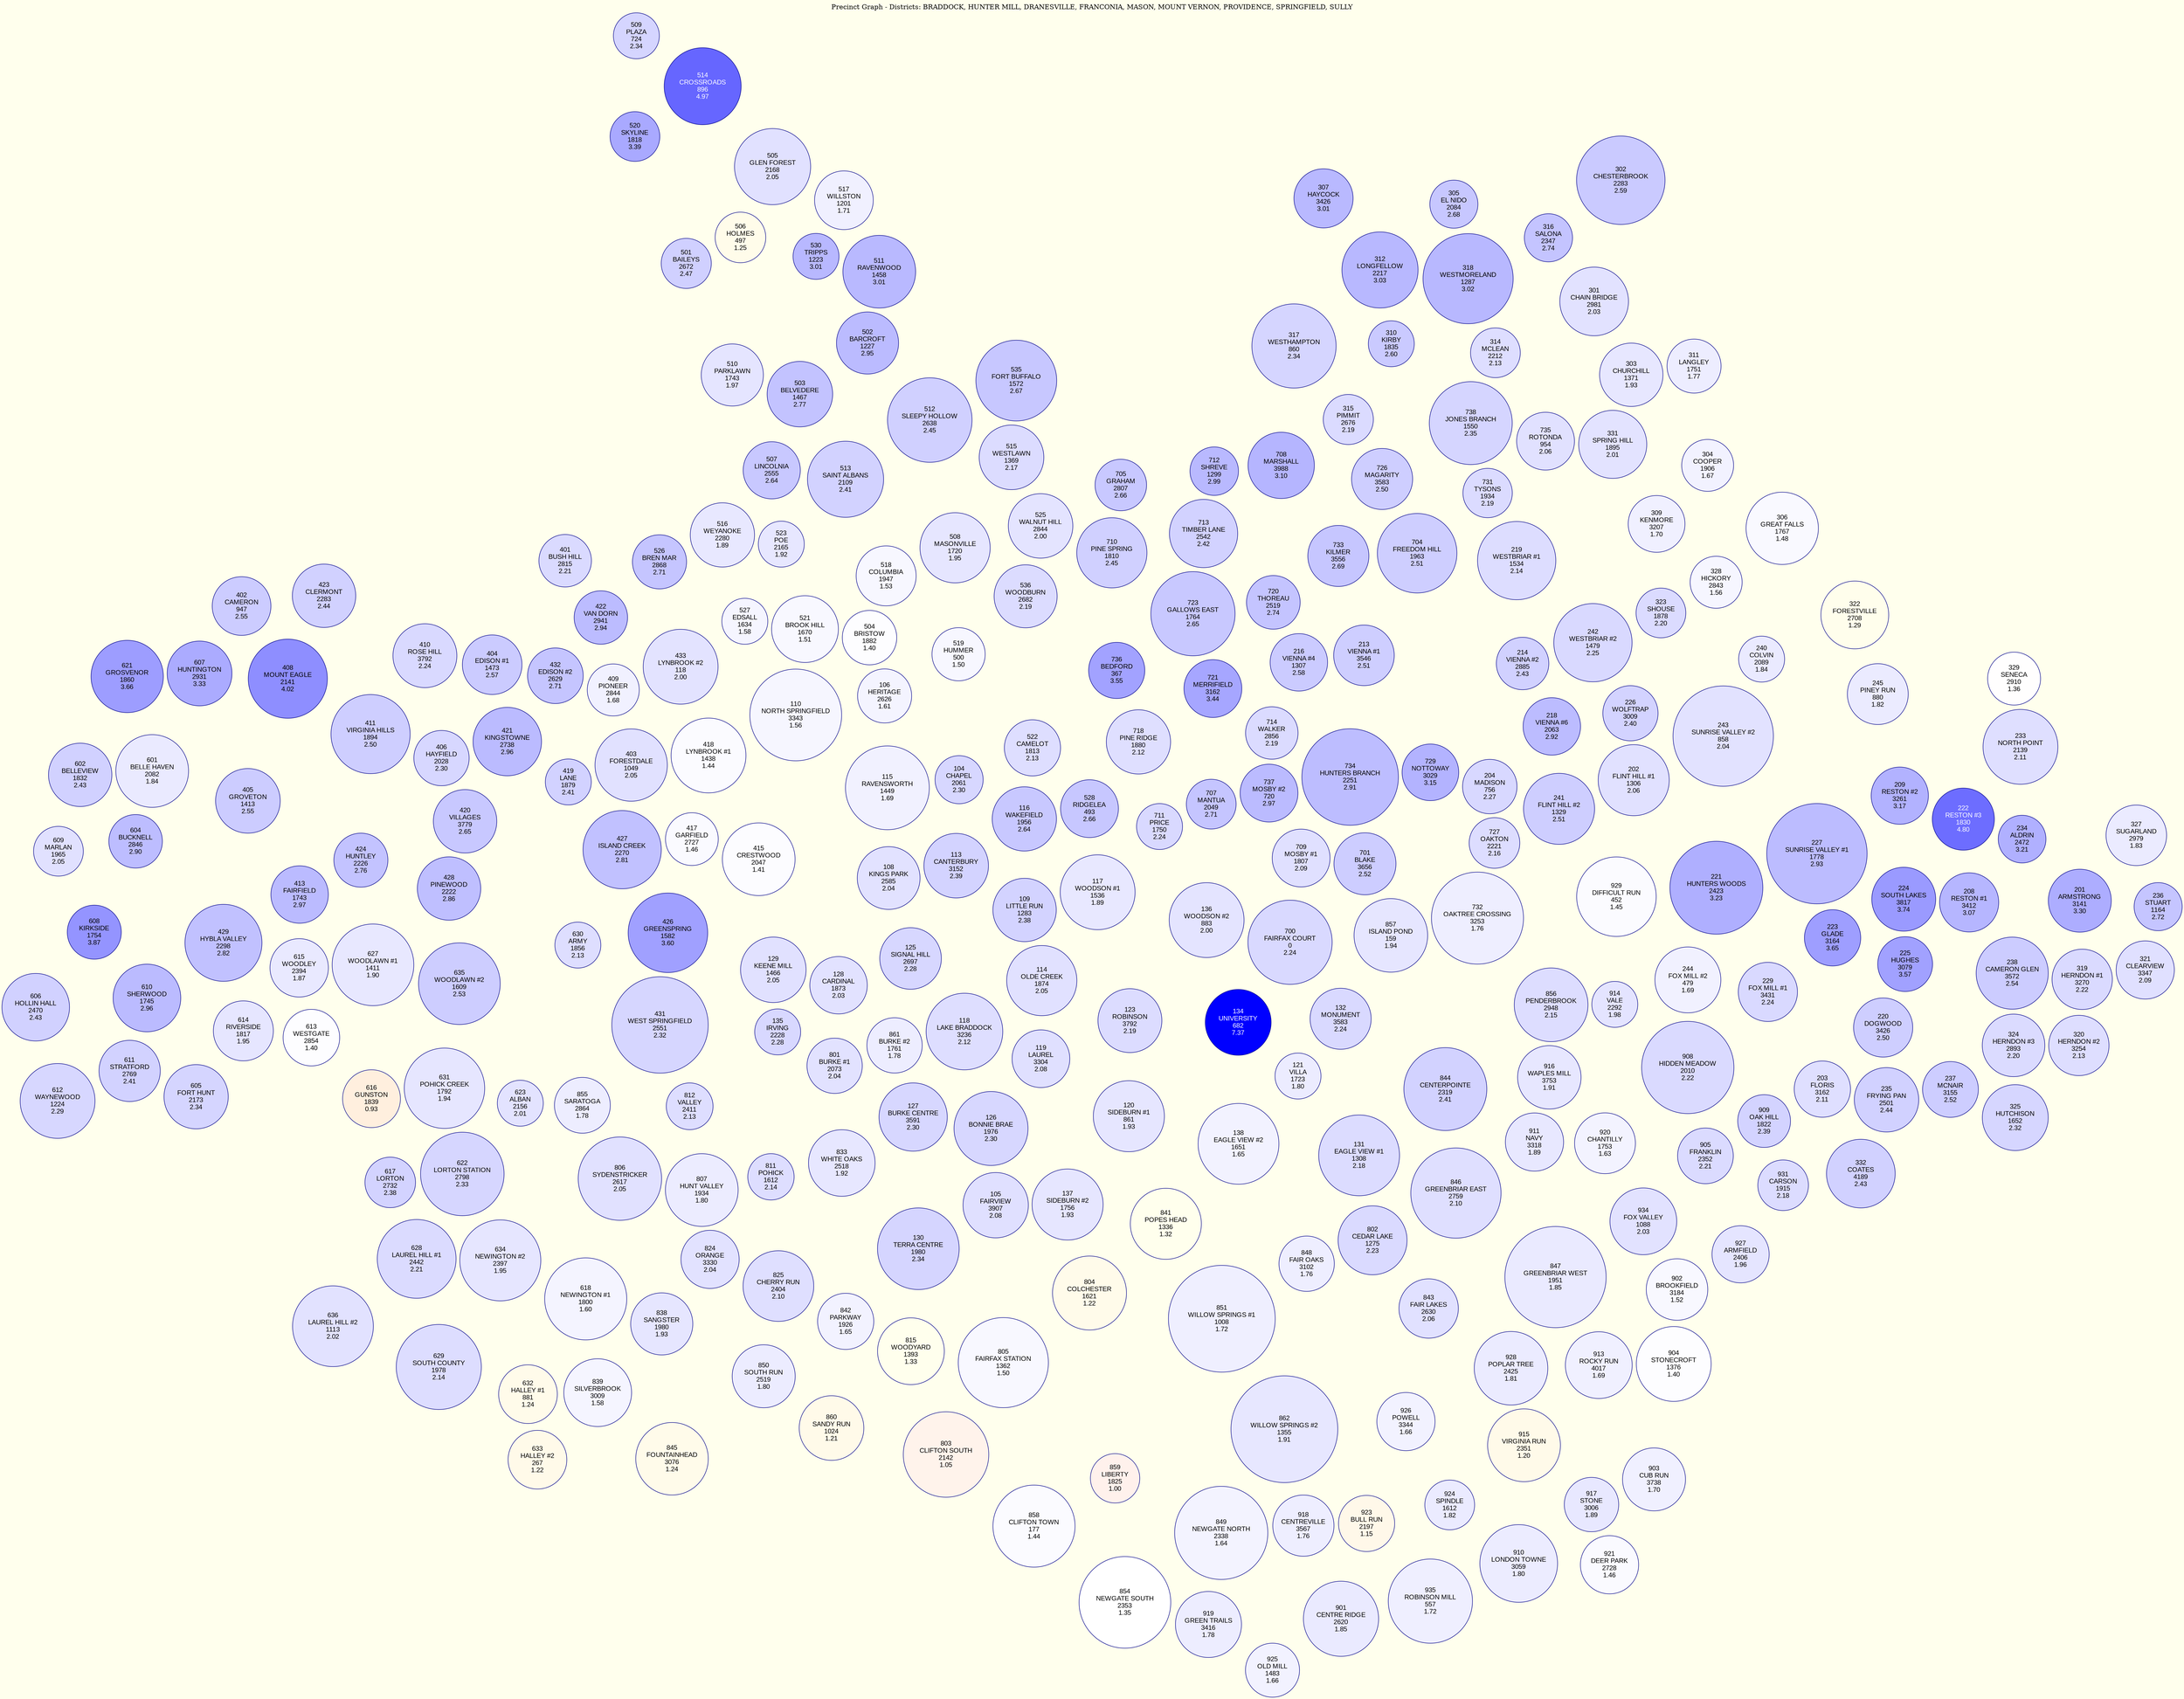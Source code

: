 strict graph G {
    layout = sfdp;
    beautify = true;
    splines = none;
    overlap = false;
    model = subset;
    node [shape = circle; style = filled; color = darkblue; fontname = "Arial";];
    edge [color = "#666666";];
    bgcolor = "#FFFFED";
    label = "Precinct Graph - Districts: BRADDOCK, HUNTER MILL, DRANESVILLE, FRANCONIA, MASON, MOUNT VERNON, PROVIDENCE, SPRINGFIELD, SULLY";
    labelloc = "t";
    subgraph BRADDOCK {
        label = "District BRADDOCK";
        color = blue;
        104 [label = "104\nCHAPEL\n2061\n2.30";fillcolor = "#d7d7ff";fontcolor = "black";width = "1.23800429696825";height = "1.23800429696825";];
        104 -- {106 108 113 115 116 522};
        105 [label = "105\nFAIRVIEW\n3907\n2.08";fillcolor = "#e0e0ff";fontcolor = "black";width = "1.8990212461207925";height = "1.8990212461207925";];
        105 -- {126 127 130 137 805 815};
        106 [label = "106\nHERITAGE\n2626\n1.61";fillcolor = "#f4f4ff";fontcolor = "black";width = "1.4403198854141799";height = "1.4403198854141799";];
        106 -- {104 110 504 519 521};
        108 [label = "108\nKINGS PARK\n2585\n2.04";fillcolor = "#e2e2ff";fontcolor = "black";width = "1.4256385772260682";height = "1.4256385772260682";];
        108 -- {113 115 125 128};
        109 [label = "109\nLITTLE RUN\n1283\n2.38";fillcolor = "#d3d3ff";fontcolor = "black";width = "0.9594175220816424";height = "0.9594175220816424";];
        109 -- {113 114 116 117 118};
        110 [label = "110\nNORTH SPRINGFIELD\n3343\n1.56";fillcolor = "#f6f6ff";fontcolor = "black";width = "1.6970637383623777";height = "1.6970637383623777";];
        110 -- {106 115 415 418 521 527};
        113 [label = "113\nCANTERBURY\n3152\n2.39";fillcolor = "#d3d3ff";fontcolor = "black";width = "1.6286703270470277";height = "1.6286703270470277";];
        113 -- {104 108 109 116 125};
        114 [label = "114\nOLDE CREEK\n1874\n2.05";fillcolor = "#e1e1ff";fontcolor = "black";width = "1.17104320840296";height = "1.17104320840296";];
        114 -- {109 117 118 123};
        115 [label = "115\nRAVENSWORTH\n1449\n1.69";fillcolor = "#f1f1ff";fontcolor = "black";width = "1.018858916209119";height = "1.018858916209119";];
        115 -- {104 108 110};
        116 [label = "116\nWAKEFIELD\n1956\n2.64";fillcolor = "#c8c8ff";fontcolor = "black";width = "1.2004058247791836";height = "1.2004058247791836";];
        116 -- {104 109 113 117 522 528};
        117 [label = "117\nWOODSON #1\n1536\n1.89";fillcolor = "#e8e8ff";fontcolor = "black";width = "1.0500119360229172";height = "1.0500119360229172";];
        117 -- {700 109 114 116 123 136 528 711};
        118 [label = "118\nLAKE BRADDOCK\n3236\n2.12";fillcolor = "#dedeff";fontcolor = "black";width = "1.6587491047982812";height = "1.6587491047982812";];
        118 -- {109 114 119 123 125 126 127 861};
        119 [label = "119\nLAUREL\n3304\n2.08";fillcolor = "#e0e0ff";fontcolor = "black";width = "1.6830985915492958";height = "1.6830985915492958";];
        119 -- {118 120 123 126};
        120 [label = "120\nSIDEBURN #1\n861\n1.93";fillcolor = "#e6e6ff";fontcolor = "black";width = "0.8083074719503461";height = "0.8083074719503461";];
        120 -- {119 123 126 134 137 841};
        121 [label = "121\nVILLA\n1723\n1.80";fillcolor = "#ececff";fontcolor = "black";width = "1.1169730245882072";height = "1.1169730245882072";];
        121 -- {700 132 134 138};
        123 [label = "123\nROBINSON\n3792\n2.19";fillcolor = "#dcdcff";fontcolor = "black";width = "1.8578419670565767";height = "1.8578419670565767";];
        123 -- {114 117 118 119 120 134 136};
        125 [label = "125\nSIGNAL HILL\n2697\n2.28";fillcolor = "#d7d7ff";fontcolor = "black";width = "1.4657436142277391";height = "1.4657436142277391";];
        125 -- {108 113 118 861};
        126 [label = "126\nBONNIE BRAE\n1976\n2.30";fillcolor = "#d7d7ff";fontcolor = "black";width = "1.207567438529482";height = "1.207567438529482";];
        126 -- {105 118 119 120 137};
        127 [label = "127\nBURKE CENTRE\n3591\n2.30";fillcolor = "#d7d7ff";fontcolor = "black";width = "1.7858677488660777";height = "1.7858677488660777";];
        127 -- {105 118 130 833 861};
        128 [label = "128\nCARDINAL\n1873\n2.03";fillcolor = "#e2e2ff";fontcolor = "black";width = "1.170685127715445";height = "1.170685127715445";];
        128 -- {108 129 135 415 801 861};
        129 [label = "129\nKEENE MILL\n1466\n2.05";fillcolor = "#e1e1ff";fontcolor = "black";width = "1.0249462878968727";height = "1.0249462878968727";];
        129 -- {128 135 415 431};
        130 [label = "130\nTERRA CENTRE\n1980\n2.34";fillcolor = "#d5d5ff";fontcolor = "black";width = "1.2089997612795416";height = "1.2089997612795416";];
        130 -- {105 127 815 842};
        131 [label = "131\nEAGLE VIEW #1\n1308\n2.18";fillcolor = "#dcdcff";fontcolor = "black";width = "0.9683695392695154";height = "0.9683695392695154";];
        131 -- {132 138 848};
        132 [label = "132\nMONUMENT\n3583\n2.24";fillcolor = "#d9d9ff";fontcolor = "black";width = "1.7830031033659584";height = "1.7830031033659584";];
        132 -- {700 121 131 138 844 848 856};
        134 [label = "134\nUNIVERSITY\n682\n7.37";fillcolor = "#0000ff";fontcolor = "white";width = "0.7442110288851754";height = "0.7442110288851754";];
        134 -- {700 120 121 123 136};
        135 [label = "135\nIRVING\n2228\n2.28";fillcolor = "#d8d8ff";fontcolor = "black";width = "1.2978037717832418";height = "1.2978037717832418";];
        135 -- {128 129 431 812};
        136 [label = "136\nWOODSON #2\n883\n2.00";fillcolor = "#e4e4ff";fontcolor = "black";width = "0.8161852470756744";height = "0.8161852470756744";];
        136 -- {700 117 123 134};
        137 [label = "137\nSIDEBURN #2\n1756\n1.93";fillcolor = "#e6e6ff";fontcolor = "black";width = "1.1287896872761995";height = "1.1287896872761995";];
        137 -- {105 120 126 841};
        138 [label = "138\nEAGLE VIEW #2\n1651\n1.65";fillcolor = "#f2f2ff";fontcolor = "black";width = "1.0911912150871328";height = "1.0911912150871328";];
        138 -- {121 131 132 804 848 851};
    }
    subgraph HUNTERMILL {
        label = "District HUNTER MILL";
        color = blue;
        201 [label = "201\nARMSTRONG\n3141\n3.30";fillcolor = "#adadff";fontcolor = "black";width = "1.6247314394843637";height = "1.6247314394843637";];
        201 -- {233 234 236 238 327};
        202 [label = "202\nFLINT HILL #1\n1306\n2.06";fillcolor = "#e1e1ff";fontcolor = "black";width = "0.9676533778944856";height = "0.9676533778944856";];
        202 -- {218 221 226 241 243};
        203 [label = "203\nFLORIS\n3162\n2.11";fillcolor = "#dfdfff";fontcolor = "black";width = "1.6322511339221772";height = "1.6322511339221772";];
        203 -- {229 235 332 909 931};
        204 [label = "204\nMADISON\n756\n2.27";fillcolor = "#d8d8ff";fontcolor = "black";width = "0.7707089997612795";height = "0.7707089997612795";];
        204 -- {218 241 727 729};
        208 [label = "208\nRESTON #1\n3412\n3.07";fillcolor = "#b6b6ff";fontcolor = "black";width = "1.7217713058009072";height = "1.7217713058009072";];
        208 -- {209 222 224 238};
        209 [label = "209\nRESTON #2\n3261\n3.17";fillcolor = "#b2b2ff";fontcolor = "black";width = "1.6677011219861542";height = "1.6677011219861542";];
        209 -- {208 222 224 227 233 240 245};
        213 [label = "213\nVIENNA #1\n3546\n2.51";fillcolor = "#ceceff";fontcolor = "black";width = "1.7697541179279064";height = "1.7697541179279064";];
        213 -- {214 216 218 704 720 733};
        214 [label = "214\nVIENNA #2\n2885\n2.43";fillcolor = "#d1d1ff";fontcolor = "black";width = "1.5330627834805441";height = "1.5330627834805441";];
        214 -- {202 213 218 219 226 242};
        216 [label = "216\nVIENNA #4\n1307\n2.58";fillcolor = "#cbcbff";fontcolor = "black";width = "0.9680114585820006";height = "0.9680114585820006";];
        216 -- {213 714 720};
        218 [label = "218\nVIENNA #6\n2063\n2.92";fillcolor = "#bcbcff";fontcolor = "black";width = "1.23872045834328";height = "1.23872045834328";];
        218 -- {202 204 213 214 241};
        219 [label = "219\nWESTBRIAR #1\n1534\n2.14";fillcolor = "#ddddff";fontcolor = "black";width = "1.0492957746478875";height = "1.0492957746478875";];
        219 -- {214 242 704 731};
        220 [label = "220\nDOGWOOD\n3426\n2.50";fillcolor = "#ceceff";fontcolor = "black";width = "1.726784435426116";height = "1.726784435426116";];
        220 -- {203 208 221 223 225 235 237 238 324};
        221 [label = "221\nHUNTERS WOODS\n2423\n3.23";fillcolor = "#afafff";fontcolor = "black";width = "1.3676295058486512";height = "1.3676295058486512";];
        221 -- {202 220 223 227 229 244 914 929};
        222 [label = "222\nRESTON #3\n1830\n4.80";fillcolor = "#6d6dff";fontcolor = "white";width = "1.1552876581523037";height = "1.1552876581523037";];
        222 -- {208 209 234};
        223 [label = "223\nGLADE\n3164\n3.65";fillcolor = "#9e9eff";fontcolor = "black";width = "1.632967295297207";height = "1.632967295297207";];
        223 -- {220 221 224 225 227};
        224 [label = "224\nSOUTH LAKES\n3817\n3.74";fillcolor = "#9a9aff";fontcolor = "black";width = "1.8667939842444499";height = "1.8667939842444499";];
        224 -- {208 209 220 223 225 227};
        225 [label = "225\nHUGHES\n3079\n3.57";fillcolor = "#a1a1ff";fontcolor = "black";width = "1.6025304368584388";height = "1.6025304368584388";];
        225 -- {220 223 224};
        226 [label = "226\nWOLFTRAP\n3009\n2.40";fillcolor = "#d3d3ff";fontcolor = "black";width = "1.5774647887323945";height = "1.5774647887323945";];
        226 -- {202 214 240 242 243};
        227 [label = "227\nSUNRISE VALLEY #1\n1778\n2.93";fillcolor = "#bcbcff";fontcolor = "black";width = "1.1366674624015278";height = "1.1366674624015278";];
        227 -- {209 221 223 224 243};
        229 [label = "229\nFOX MILL #1\n3431\n2.24";fillcolor = "#d9d9ff";fontcolor = "black";width = "1.7285748388636906";height = "1.7285748388636906";];
        229 -- {203 220 221 244 908};
        233 [label = "233\nNORTH POINT\n2139\n2.11";fillcolor = "#dfdfff";fontcolor = "black";width = "1.265934590594414";height = "1.265934590594414";];
        233 -- {201 209 234 245 327 329};
        234 [label = "234\nALDRIN\n2472\n3.21";fillcolor = "#b0b0ff";fontcolor = "black";width = "1.3851754595368824";height = "1.3851754595368824";];
        234 -- {201 208 222 233};
        235 [label = "235\nFRYING PAN\n2501\n2.44";fillcolor = "#d1d1ff";fontcolor = "black";width = "1.395559799474815";height = "1.395559799474815";];
        235 -- {203 220 237 324 332};
        236 [label = "236\nSTUART\n1164\n2.72";fillcolor = "#c5c5ff";fontcolor = "black";width = "0.9168059202673668";height = "0.9168059202673668";];
        236 -- {201 319 327};
        237 [label = "237\nMCNAIR\n3155\n2.52";fillcolor = "#cdcdff";fontcolor = "black";width = "1.6297445691095729";height = "1.6297445691095729";];
        237 -- {220 235 332 324};
        238 [label = "238\nCAMERON GLEN\n3572\n2.54";fillcolor = "#ccccff";fontcolor = "black";width = "1.7790642158032943";height = "1.7790642158032943";];
        238 -- {201 208 220 324};
        240 [label = "240\nCOLVIN\n2089\n1.84";fillcolor = "#eaeaff";fontcolor = "black";width = "1.248030556218668";height = "1.248030556218668";];
        240 -- {209 226 243 309 323 328};
        241 [label = "241\nFLINT HILL #2\n1329\n2.51";fillcolor = "#ceceff";fontcolor = "black";width = "0.9758892337073287";height = "0.9758892337073287";];
        241 -- {202 204 218 727 929};
        242 [label = "242\nWESTBRIAR #2\n1479\n2.25";fillcolor = "#d9d9ff";fontcolor = "black";width = "1.029601336834567";height = "1.029601336834567";];
        242 -- {214 219 226 323};
        243 [label = "243\nSUNRISE VALLEY #2\n858\n2.04";fillcolor = "#e2e2ff";fontcolor = "black";width = "0.8072332298878013";height = "0.8072332298878013";];
        243 -- {202 226 227 240};
        244 [label = "244\nFOX MILL #2\n479\n1.69";fillcolor = "#f1f1ff";fontcolor = "black";width = "0.6715206493196467";height = "0.6715206493196467";];
        244 -- {221 229 914};
        245 [label = "245\nPINEY RUN\n880\n1.82";fillcolor = "#ebebff";fontcolor = "black";width = "0.8151110050131296";height = "0.8151110050131296";];
        245 -- {209 233 240 322 329};
    }
    subgraph DRANESVILLE {
        label = "District DRANESVILLE";
        color = blue;
        301 [label = "301\nCHAIN BRIDGE\n2981\n2.03";fillcolor = "#e2e2ff";fontcolor = "black";width = "1.5674385294819766";height = "1.5674385294819766";];
        301 -- {302 303 311 314 316};
        302 [label = "302\nCHESTERBROOK\n2283\n2.59";fillcolor = "#cacaff";fontcolor = "black";width = "1.3174982095965624";height = "1.3174982095965624";];
        302 -- {301 305 316};
        303 [label = "303\nCHURCHILL\n1371\n1.93";fillcolor = "#e7e7ff";fontcolor = "black";width = "0.9909286225829553";height = "0.9909286225829553";];
        303 -- {301 304 311 314};
        304 [label = "304\nCOOPER\n1906\n1.67";fillcolor = "#f2f2ff";fontcolor = "black";width = "1.1825017904034376";height = "1.1825017904034376";];
        304 -- {303 306 309 311 328 331};
        305 [label = "305\nEL NIDO\n2084\n2.68";fillcolor = "#c7c7ff";fontcolor = "black";width = "1.2462401527810933";height = "1.2462401527810933";];
        305 -- {302 307 312 316 318};
        306 [label = "306\nGREAT FALLS\n1767\n1.48";fillcolor = "#f9f9ff";fontcolor = "black";width = "1.1327285748388638";height = "1.1327285748388638";];
        306 -- {304 322 328};
        307 [label = "307\nHAYCOCK\n3426\n3.01";fillcolor = "#b9b9ff";fontcolor = "black";width = "1.726784435426116";height = "1.726784435426116";];
        307 -- {305 312 317};
        309 [label = "309\nKENMORE\n3207\n1.70";fillcolor = "#f0f0ff";fontcolor = "black";width = "1.6483647648603486";height = "1.6483647648603486";];
        309 -- {304 323 328 331 240 731};
        310 [label = "310\nKIRBY\n1835\n2.60";fillcolor = "#cacaff";fontcolor = "black";width = "1.1570780615898784";height = "1.1570780615898784";];
        310 -- {312 314 315 318};
        311 [label = "311\nLANGLEY\n1751\n1.77";fillcolor = "#ededff";fontcolor = "black";width = "1.126999283838625";height = "1.126999283838625";];
        311 -- {301 303 304};
        312 [label = "312\nLONGFELLOW\n2217\n3.03";fillcolor = "#b8b8ff";fontcolor = "black";width = "1.2938648842205778";height = "1.2938648842205778";];
        312 -- {305 307 310 317 318};
        314 [label = "314\nMCLEAN\n2212\n2.13";fillcolor = "#dedeff";fontcolor = "black";width = "1.2920744807830031";height = "1.2920744807830031";];
        314 -- {301 303 310 318 331 726};
        315 [label = "315\nPIMMIT\n2676\n2.19";fillcolor = "#dbdbff";fontcolor = "black";width = "1.458223919789926";height = "1.458223919789926";];
        315 -- {310 317 708 726};
        316 [label = "316\nSALONA\n2347\n2.74";fillcolor = "#c4c4ff";fontcolor = "black";width = "1.3404153735975175";height = "1.3404153735975175";];
        316 -- {301 302 305 318};
        317 [label = "317\nWESTHAMPTON\n860\n2.34";fillcolor = "#d5d5ff";fontcolor = "black";width = "0.8079493912628313";height = "0.8079493912628313";];
        317 -- {307 312 315 708};
        318 [label = "318\nWESTMORELAND\n1287\n3.02";fillcolor = "#b8b8ff";fontcolor = "black";width = "0.9608498448317021";height = "0.9608498448317021";];
        318 -- {305 310 312 314 316};
        319 [label = "319\nHERNDON #1\n3270\n2.22";fillcolor = "#dadaff";fontcolor = "black";width = "1.6709238481737885";height = "1.6709238481737885";];
        319 -- {320 321 324 327 236};
        320 [label = "320\nHERNDON #2\n3254\n2.13";fillcolor = "#dedeff";fontcolor = "black";width = "1.6651945571735496";height = "1.6651945571735496";];
        320 -- {319 321 324 325};
        321 [label = "321\nCLEARVIEW\n3347\n2.09";fillcolor = "#e0e0ff";fontcolor = "black";width = "1.6984960611124373";height = "1.6984960611124373";];
        321 -- {319 320 327};
        322 [label = "322\nFORESTVILLE\n2708\n1.29";fillcolor = "#ff101101";fontcolor = "black";width = "1.4696825017904036";height = "1.4696825017904036";];
        322 -- {306 328 329 245};
        323 [label = "323\nSHOUSE\n1878\n2.20";fillcolor = "#dbdbff";fontcolor = "black";width = "1.1724755311530197";height = "1.1724755311530197";];
        323 -- {309 219 240 242};
        324 [label = "324\nHERNDON #3\n2893\n2.20";fillcolor = "#dbdbff";fontcolor = "black";width = "1.5359274289806635";height = "1.5359274289806635";];
        324 -- {319 320 325 332 220 237 238};
        325 [label = "325\nHUTCHISON\n1652\n2.32";fillcolor = "#d6d6ff";fontcolor = "black";width = "1.091549295774648";height = "1.091549295774648";];
        325 -- {320 324 332};
        327 [label = "327\nSUGARLAND\n2979\n1.83";fillcolor = "#ebebff";fontcolor = "black";width = "1.5667223681069467";height = "1.5667223681069467";];
        327 -- {319 321 329 201 233 236};
        328 [label = "328\nHICKORY\n2843\n1.56";fillcolor = "#f6f6ff";fontcolor = "black";width = "1.5180233946049175";height = "1.5180233946049175";];
        328 -- {304 306 309 322 240};
        329 [label = "329\nSENECA\n2910\n1.36";fillcolor = "#fffefe";fontcolor = "black";width = "1.5420148006684173";height = "1.5420148006684173";];
        329 -- {322 327 233 245};
        331 [label = "331\nSPRING HILL\n1895\n2.01";fillcolor = "#e3e3ff";fontcolor = "black";width = "1.1785629028407736";height = "1.1785629028407736";];
        331 -- {304 309 314 738};
        332 [label = "332\nCOATES\n4189\n2.43";fillcolor = "#d1d1ff";fontcolor = "black";width = "2";height = "2";];
        332 -- {324 325 203 235 237 927};
    }
    subgraph FRANCONIA {
        label = "District FRANCONIA";
        color = blue;
        401 [label = "401\nBUSH HILL\n2815\n2.21";fillcolor = "#dadaff";fontcolor = "black";width = "1.5079971353544999";height = "1.5079971353544999";];
        401 -- {410 422 423 526};
        402 [label = "402\nCAMERON\n947\n2.55";fillcolor = "#ccccff";fontcolor = "black";width = "0.8391024110766292";height = "0.8391024110766292";];
        402 -- {408 423 607 621};
        403 [label = "403\nFORESTDALE\n1049\n2.05";fillcolor = "#e1e1ff";fontcolor = "black";width = "0.8756266412031511";height = "0.8756266412031511";];
        403 -- {409 417 432};
        404 [label = "404\nEDISON #1\n1473\n2.57";fillcolor = "#cbcbff";fontcolor = "black";width = "1.027452852709477";height = "1.027452852709477";];
        404 -- {410 420 421 422 432};
        405 [label = "405\nGROVETON\n1413\n2.55";fillcolor = "#ccccff";fontcolor = "black";width = "1.005968011458582";height = "1.005968011458582";];
        405 -- {408 411 424 429 604 601};
        406 [label = "406\nHAYFIELD\n2028\n2.30";fillcolor = "#d7d7ff";fontcolor = "black";width = "1.2261876342802578";height = "1.2261876342802578";];
        406 -- {410 420 424 635};
        408 [label = "408\nMOUNT EAGLE\n2141\n4.02";fillcolor = "#8e8eff";fontcolor = "black";width = "1.2666507519694437";height = "1.2666507519694437";];
        408 -- {402 405 411 607};
        409 [label = "409\nPIONEER\n2844\n1.68";fillcolor = "#f1f1ff";fontcolor = "black";width = "1.5183814752924325";height = "1.5183814752924325";];
        409 -- {403 417 422 433 526};
        410 [label = "410\nROSE HILL\n3792\n2.24";fillcolor = "#d9d9ff";fontcolor = "black";width = "1.8578419670565767";height = "1.8578419670565767";];
        410 -- {401 404 411 420 423};
        411 [label = "411\nVIRGINIA HILLS\n1894\n2.50";fillcolor = "#ceceff";fontcolor = "black";width = "1.1782048221532584";height = "1.1782048221532584";];
        411 -- {405 406 408 410 423};
        413 [label = "413\nFAIRFIELD\n1743\n2.97";fillcolor = "#bbbbff";fontcolor = "black";width = "1.1241346383385056";height = "1.1241346383385056";];
        413 -- {424 428 429 615};
        415 [label = "415\nCRESTWOOD\n2047\n1.41";fillcolor = "#fcfcff";fontcolor = "black";width = "1.2329911673430414";height = "1.2329911673430414";];
        415 -- {418 417 110 128 129};
        417 [label = "417\nGARFIELD\n2727\n1.46";fillcolor = "#fafaff";fontcolor = "black";width = "1.476486034853187";height = "1.476486034853187";];
        417 -- {403 409 418 415 426 427 431 623 630};
        418 [label = "418\nLYNBROOK #1\n1438\n1.44";fillcolor = "#fbfbff";fontcolor = "black";width = "1.014920028646455";height = "1.014920028646455";];
        418 -- {415 417 433};
        419 [label = "419\nLANE\n1879\n2.41";fillcolor = "#d2d2ff";fontcolor = "black";width = "1.1728336118405347";height = "1.1728336118405347";];
        419 -- {421 427 432};
        420 [label = "420\nVILLAGES\n3779\n2.65";fillcolor = "#c8c8ff";fontcolor = "black";width = "1.8531869181188827";height = "1.8531869181188827";];
        420 -- {406 421 427 630 635};
        421 [label = "421\nKINGSTOWNE\n2738\n2.96";fillcolor = "#bbbbff";fontcolor = "black";width = "1.480424922415851";height = "1.480424922415851";];
        421 -- {404 419 420 427 432};
        422 [label = "422\nVAN DORN\n2941\n2.94";fillcolor = "#bcbcff";fontcolor = "black";width = "1.5531153019813797";height = "1.5531153019813797";];
        422 -- {401 404 409 432};
        423 [label = "423\nCLERMONT\n2283\n2.44";fillcolor = "#d1d1ff";fontcolor = "black";width = "1.3174982095965624";height = "1.3174982095965624";];
        423 -- {401 402 408 410 411};
        424 [label = "424\nHUNTLEY\n2226\n2.76";fillcolor = "#c3c3ff";fontcolor = "black";width = "1.2970876104082119";height = "1.2970876104082119";];
        424 -- {405 406 411 413 428 429 627 635};
        426 [label = "426\nGREENSPRING\n1582\n3.60";fillcolor = "#a0a0ff";fontcolor = "black";width = "1.0664836476486035";height = "1.0664836476486035";];
        426 -- {417 431};
        427 [label = "427\nISLAND CREEK\n2270\n2.81";fillcolor = "#c1c1ff";fontcolor = "black";width = "1.3128431606588684";height = "1.3128431606588684";];
        427 -- {417 419 420 421 630};
        428 [label = "428\nPINEWOOD\n2222\n2.86";fillcolor = "#bfbfff";fontcolor = "black";width = "1.2956552876581524";height = "1.2956552876581524";];
        428 -- {403 424 615 627};
        429 [label = "429\nHYBLA VALLEY\n2298\n2.82";fillcolor = "#c1c1ff";fontcolor = "black";width = "1.3228694199092863";height = "1.3228694199092863";];
        429 -- {405 413 424 604 608 610};
        431 [label = "431\nWEST SPRINGFIELD\n2551\n2.32";fillcolor = "#d6d6ff";fontcolor = "black";width = "1.4134638338505612";height = "1.4134638338505612";];
        431 -- {417 426 129 135 623 812 855};
        432 [label = "432\nEDISON #2\n2629\n2.71";fillcolor = "#c5c5ff";fontcolor = "black";width = "1.4413941274767248";height = "1.4413941274767248";];
        432 -- {403 404 419 421 422};
        433 [label = "433\nLYNBROOK #2\n118\n2.00";fillcolor = "#e3e3ff";fontcolor = "black";width = "0.5422535211267605";height = "0.5422535211267605";];
        433 -- {409 418 527};
    }
    subgraph MASON {
        label = "District MASON";
        color = blue;
        501 [label = "501\nBAILEYS\n2672\n2.47";fillcolor = "#d0d0ff";fontcolor = "black";width = "1.4567915970398664";height = "1.4567915970398664";];
        501 -- {506 510 520};
        502 [label = "502\nBARCROFT\n1227\n2.95";fillcolor = "#bbbbff";fontcolor = "black";width = "0.9393650035808069";height = "0.9393650035808069";];
        502 -- {503 511 512 530};
        503 [label = "503\nBELVEDERE\n1467\n2.77";fillcolor = "#c3c3ff";fontcolor = "black";width = "1.0253043685843877";height = "1.0253043685843877";];
        503 -- {502 510 512 513 530};
        504 [label = "504\nBRISTOW\n1882\n1.40";fillcolor = "#fdfdff";fontcolor = "black";width = "1.1739078539030796";height = "1.1739078539030796";];
        504 -- {518 521 106};
        505 [label = "505\nGLEN FOREST\n2168\n2.05";fillcolor = "#e1e1ff";fontcolor = "black";width = "1.2763189305323466";height = "1.2763189305323466";];
        505 -- {506 514 517 530};
        506 [label = "506\nHOLMES\n497\n1.25";fillcolor = "#ff103103";fontcolor = "black";width = "0.6779661016949152";height = "0.6779661016949152";];
        506 -- {501 505 530};
        507 [label = "507\nLINCOLNIA\n2555\n2.64";fillcolor = "#c8c8ff";fontcolor = "black";width = "1.4148961566006206";height = "1.4148961566006206";];
        507 -- {510 513 516 523};
        508 [label = "508\nMASONVILLE\n1720\n1.95";fillcolor = "#e6e6ff";fontcolor = "black";width = "1.1158987825256625";height = "1.1158987825256625";];
        508 -- {512 513 518 536};
        509 [label = "509\nPLAZA\n724\n2.34";fillcolor = "#d5d5ff";fontcolor = "black";width = "0.7592504177608022";height = "0.7592504177608022";];
        509 -- {514 520};
        510 [label = "510\nPARKLAWN\n1743\n1.97";fillcolor = "#e5e5ff";fontcolor = "black";width = "1.1241346383385056";height = "1.1241346383385056";];
        510 -- {501 503 507};
        511 [label = "511\nRAVENWOOD\n1458\n3.01";fillcolor = "#b9b9ff";fontcolor = "black";width = "1.0220816423967534";height = "1.0220816423967534";];
        511 -- {502 512 517 530};
        512 [label = "512\nSLEEPY HOLLOW\n2638\n2.45";fillcolor = "#d0d0ff";fontcolor = "black";width = "1.444616853664359";height = "1.444616853664359";];
        512 -- {502 508 511 513 515 525 535};
        513 [label = "513\nSAINT ALBANS\n2109\n2.41";fillcolor = "#d2d2ff";fontcolor = "black";width = "1.2551921699689663";height = "1.2551921699689663";];
        513 -- {503 507 508 512 518 523};
        514 [label = "514\nCROSSROADS\n896\n4.97";fillcolor = "#6666ff";fontcolor = "white";width = "0.8208402960133683";height = "0.8208402960133683";];
        514 -- {505 509 520};
        515 [label = "515\nWESTLAWN\n1369\n2.17";fillcolor = "#dcdcff";fontcolor = "black";width = "0.9902124612079255";height = "0.9902124612079255";];
        515 -- {512 525 535 705};
        516 [label = "516\nWEYANOKE\n2280\n1.89";fillcolor = "#e8e8ff";fontcolor = "black";width = "1.3164239675340177";height = "1.3164239675340177";];
        516 -- {507 523 526 527};
        517 [label = "517\nWILLSTON\n1201\n1.71";fillcolor = "#f0f0ff";fontcolor = "black";width = "0.930054905705419";height = "0.930054905705419";];
        517 -- {505 511};
        518 [label = "518\nCOLUMBIA\n1947\n1.53";fillcolor = "#f7f7ff";fontcolor = "black";width = "1.1971830985915493";height = "1.1971830985915493";];
        518 -- {504 508 512 513 519 521};
        519 [label = "519\nHUMMER\n500\n1.50";fillcolor = "#f7f7ff";fontcolor = "black";width = "0.67904034375746";height = "0.67904034375746";];
        519 -- {518 522 536 106};
        520 [label = "520\nSKYLINE\n1818\n3.39";fillcolor = "#a9a9ff";fontcolor = "black";width = "1.1509906899021245";height = "1.1509906899021245";];
        520 -- {501 509 514};
        521 [label = "521\nBROOK HILL\n1670\n1.51";fillcolor = "#f8f8ff";fontcolor = "black";width = "1.0979947481499164";height = "1.0979947481499164";];
        521 -- {504 518 523 527 106 110};
        522 [label = "522\nCAMELOT\n1813\n2.13";fillcolor = "#dedeff";fontcolor = "black";width = "1.14920028646455";height = "1.14920028646455";];
        522 -- {519 528 104 116 718 736};
        523 [label = "523\nPOE\n2165\n1.92";fillcolor = "#e7e7ff";fontcolor = "black";width = "1.2752446884698019";height = "1.2752446884698019";];
        523 -- {507 513 516 518 521 527};
        525 [label = "525\nWALNUT HILL\n2844\n2.00";fillcolor = "#e4e4ff";fontcolor = "black";width = "1.5183814752924325";height = "1.5183814752924325";];
        525 -- {512 515 536 705 710};
        526 [label = "526\nBREN MAR\n2868\n2.71";fillcolor = "#c5c5ff";fontcolor = "black";width = "1.5269754117927907";height = "1.5269754117927907";];
        526 -- {516 527 401};
        527 [label = "527\nEDSALL\n1634\n1.58";fillcolor = "#f5f5ff";fontcolor = "black";width = "1.0851038433993794";height = "1.0851038433993794";];
        527 -- {516 523 521 526 110 418 433};
        528 [label = "528\nRIDGELEA\n493\n2.66";fillcolor = "#c7c7ff";fontcolor = "black";width = "0.6765337789448556";height = "0.6765337789448556";];
        528 -- {522 116 117 711 718};
        530 [label = "530\nTRIPPS\n1223\n3.01";fillcolor = "#b8b8ff";fontcolor = "black";width = "0.9379326808307471";height = "0.9379326808307471";];
        530 -- {502 503 505 506 511};
        535 [label = "535\nFORT BUFFALO\n1572\n2.67";fillcolor = "#c7c7ff";fontcolor = "black";width = "1.0629028407734542";height = "1.0629028407734542";];
        535 -- {512 515 705};
        536 [label = "536\nWOODBURN\n2682\n2.19";fillcolor = "#dcdcff";fontcolor = "black";width = "1.4603724039150154";height = "1.4603724039150154";];
        536 -- {508 519 525 710 736};
    }
    subgraph MOUNTVERNON {
        label = "District MOUNT VERNON";
        color = blue;
        601 [label = "601\nBELLE HAVEN\n2082\n1.84";fillcolor = "#eaeaff";fontcolor = "black";width = "1.2455239914060634";height = "1.2455239914060634";];
        601 -- {602 604 607 609 621};
        602 [label = "602\nBELLEVIEW\n1832\n2.43";fillcolor = "#d1d1ff";fontcolor = "black";width = "1.1560038195273337";height = "1.1560038195273337";];
        602 -- {601 609 621 405};
        604 [label = "604\nBUCKNELL\n2846\n2.90";fillcolor = "#bdbdff";fontcolor = "black";width = "1.5190976366674622";height = "1.5190976366674622";];
        604 -- {601 608 609 405 429};
        605 [label = "605\nFORT HUNT\n2173\n2.34";fillcolor = "#d5d5ff";fontcolor = "black";width = "1.2781093339699212";height = "1.2781093339699212";];
        605 -- {611 612 613 614};
        606 [label = "606\nHOLLIN HALL\n2470\n2.43";fillcolor = "#d1d1ff";fontcolor = "black";width = "1.3844592981618524";height = "1.3844592981618524";];
        606 -- {609 610 611 612};
        607 [label = "607\nHUNTINGTON\n2931\n3.33";fillcolor = "#ababff";fontcolor = "black";width = "1.5495344951062306";height = "1.5495344951062306";];
        607 -- {601 621 408};
        608 [label = "608\nKIRKSIDE\n1754\n3.87";fillcolor = "#9494ff";fontcolor = "black";width = "1.1280735259011698";height = "1.1280735259011698";];
        608 -- {604 606 609 610 429};
        609 [label = "609\nMARLAN\n1965\n2.05";fillcolor = "#e1e1ff";fontcolor = "black";width = "1.2036285509668179";height = "1.2036285509668179";];
        609 -- {601 602 604 606 608};
        610 [label = "610\nSHERWOOD\n1745\n2.96";fillcolor = "#bbbbff";fontcolor = "black";width = "1.1248507997135353";height = "1.1248507997135353";];
        610 -- {606 608 611 614 429};
        611 [label = "611\nSTRATFORD\n2769\n2.41";fillcolor = "#d2d2ff";fontcolor = "black";width = "1.4915254237288136";height = "1.4915254237288136";];
        611 -- {605 606 610 612 614};
        612 [label = "612\nWAYNEWOOD\n1224\n2.29";fillcolor = "#d7d7ff";fontcolor = "black";width = "0.9382907615182622";height = "0.9382907615182622";];
        612 -- {605 606 611};
        613 [label = "613\nWESTGATE\n2854\n1.40";fillcolor = "#fdfdff";fontcolor = "black";width = "1.5219622821675818";height = "1.5219622821675818";];
        613 -- {605 614 615 616 635 627};
        614 [label = "614\nRIVERSIDE\n1817\n1.95";fillcolor = "#e6e6ff";fontcolor = "black";width = "1.1506326092146097";height = "1.1506326092146097";];
        614 -- {605 611 610 613 615};
        615 [label = "615\nWOODLEY\n2394\n1.87";fillcolor = "#e9e9ff";fontcolor = "black";width = "1.3572451659107185";height = "1.3572451659107185";];
        615 -- {613 614 627 413 428};
        616 [label = "616\nGUNSTON\n1839\n0.93";fillcolor = "#ff111111";fontcolor = "black";width = "1.1585103843399378";height = "1.1585103843399378";];
        616 -- {613 617 631 635};
        617 [label = "617\nLORTON\n2732\n2.38";fillcolor = "#d3d3ff";fontcolor = "black";width = "1.4782764382907616";height = "1.4782764382907616";];
        617 -- {616 622 628 631 636};
        618 [label = "618\nNEWINGTON #1\n1800\n1.60";fillcolor = "#f4f4ff";fontcolor = "black";width = "1.1445452375268559";height = "1.1445452375268559";];
        618 -- {634 806 838 839 850 855};
        621 [label = "621\nGROSVENOR\n1860\n3.66";fillcolor = "#9d9dff";fontcolor = "black";width = "1.1660300787777513";height = "1.1660300787777513";];
        621 -- {601 602 607};
        622 [label = "622\nLORTON STATION\n2798\n2.33";fillcolor = "#d6d6ff";fontcolor = "black";width = "1.5019097636667462";height = "1.5019097636667462";];
        622 -- {617 623 628 631 634};
        623 [label = "623\nALBAN\n2156\n2.01";fillcolor = "#e3e3ff";fontcolor = "black";width = "1.2720219622821676";height = "1.2720219622821676";];
        623 -- {622 630 634 417 431 855};
        627 [label = "627\nWOODLAWN #1\n1411\n1.90";fillcolor = "#e8e8ff";fontcolor = "black";width = "1.0052518500835521";height = "1.0052518500835521";];
        627 -- {613 615 635 424 428};
        628 [label = "628\nLAUREL HILL #1\n2442\n2.21";fillcolor = "#dbdbff";fontcolor = "black";width = "1.3744330389114348";height = "1.3744330389114348";];
        628 -- {622 629 634 636};
        629 [label = "629\nSOUTH COUNTY\n1978\n2.14";fillcolor = "#ddddff";fontcolor = "black";width = "1.2082835999045118";height = "1.2082835999045118";];
        629 -- {628 632 633 634};
        630 [label = "630\nARMY\n1856\n2.13";fillcolor = "#dedeff";fontcolor = "black";width = "1.1645977560276917";height = "1.1645977560276917";];
        630 -- {623 631 635 427};
        631 [label = "631\nPOHICK CREEK\n1792\n1.94";fillcolor = "#e6e6ff";fontcolor = "black";width = "1.1416805920267366";height = "1.1416805920267366";];
        631 -- {616 622 630 635};
        632 [label = "632\nHALLEY #1\n881\n1.24";fillcolor = "#ff104104";fontcolor = "black";width = "0.8154690857006446";height = "0.8154690857006446";];
        632 -- {629 633 634 839 845};
        633 [label = "633\nHALLEY #2\n267\n1.22";fillcolor = "#ff105105";fontcolor = "black";width = "0.5956075435664836";height = "0.5956075435664836";];
        633 -- {629 632 845};
        634 [label = "634\nNEWINGTON #2\n2397\n1.95";fillcolor = "#e6e6ff";fontcolor = "black";width = "1.3583194079732632";height = "1.3583194079732632";];
        634 -- {618 623 628 629 632 839};
        635 [label = "635\nWOODLAWN #2\n1609\n2.53";fillcolor = "#cdcdff";fontcolor = "black";width = "1.0761518262115064";height = "1.0761518262115064";];
        635 -- {613 616 630 631 406 420 424};
        636 [label = "636\nLAUREL HILL #2\n1113\n2.02";fillcolor = "#e2e2ff";fontcolor = "black";width = "0.8985438052041059";height = "0.8985438052041059";];
        636 -- {617 628 629};
    }
    subgraph PROVIDENCE {
        label = "District PROVIDENCE";
        color = blue;
        700 [label = "700\nFAIRFAX COURT\n0\n2.24";fillcolor = "#d9d9ff";fontcolor = "black";width = "0.5";height = "0.5";];
        700 -- {117 121 132 134 136 701 707 709 711 732 856 857};
        701 [label = "701\nBLAKE\n3656\n2.52";fillcolor = "#cdcdff";fontcolor = "black";width = "1.8091429935545476";height = "1.8091429935545476";];
        701 -- {709 727 729 732 700};
        704 [label = "704\nFREEDOM HILL\n1963\n2.51";fillcolor = "#ceceff";fontcolor = "black";width = "1.2029123895917881";height = "1.2029123895917881";];
        704 -- {726 733 731 213 214 219};
        705 [label = "705\nGRAHAM\n2807\n2.66";fillcolor = "#c8c8ff";fontcolor = "black";width = "1.5051324898543805";height = "1.5051324898543805";];
        705 -- {710 712 713 515 525 535};
        707 [label = "707\nMANTUA\n2049\n2.71";fillcolor = "#c5c5ff";fontcolor = "black";width = "1.233707328718071";height = "1.233707328718071";];
        707 -- {700 711 714 718 737};
        708 [label = "708\nMARSHALL\n3988\n3.10";fillcolor = "#b5b5ff";fontcolor = "black";width = "1.928025781809501";height = "1.928025781809501";];
        708 -- {712 713 733 315 317};
        709 [label = "709\nMOSBY #1\n1807\n2.09";fillcolor = "#e0e0ff";fontcolor = "black";width = "1.1470518023394605";height = "1.1470518023394605";];
        709 -- {700 701 729 737 734};
        710 [label = "710\nPINE SPRING\n1810\n2.45";fillcolor = "#d0d0ff";fontcolor = "black";width = "1.1481260444020052";height = "1.1481260444020052";];
        710 -- {705 713 723 525 536};
        711 [label = "711\nPRICE\n1750\n2.24";fillcolor = "#d9d9ff";fontcolor = "black";width = "1.12664120315111";height = "1.12664120315111";];
        711 -- {707 718 700 117 528};
        712 [label = "712\nSHREVE\n1299\n2.99";fillcolor = "#b9b9ff";fontcolor = "black";width = "0.9651468130818811";height = "0.9651468130818811";];
        712 -- {708 713};
        713 [label = "713\nTIMBER LANE\n2542\n2.42";fillcolor = "#d2d2ff";fontcolor = "black";width = "1.4102411076629267";height = "1.4102411076629267";];
        713 -- {705 708 710 720 723};
        714 [label = "714\nWALKER\n2856\n2.19";fillcolor = "#dbdbff";fontcolor = "black";width = "1.5226784435426117";height = "1.5226784435426117";];
        714 -- {707 709 721 729 737 216};
        718 [label = "718\nPINE RIDGE\n1880\n2.12";fillcolor = "#dfdfff";fontcolor = "black";width = "1.1731916925280497";height = "1.1731916925280497";];
        718 -- {707 711 721 736 522};
        720 [label = "720\nTHOREAU\n2519\n2.74";fillcolor = "#c4c4ff";fontcolor = "black";width = "1.4020052518500836";height = "1.4020052518500836";];
        720 -- {713 721 723 733 213 216};
        721 [label = "721\nMERRIFIELD\n3162\n3.44";fillcolor = "#a6a6ff";fontcolor = "black";width = "1.6322511339221772";height = "1.6322511339221772";];
        721 -- {714 718 720 723};
        723 [label = "723\nGALLOWS EAST\n1764\n2.65";fillcolor = "#c8c8ff";fontcolor = "black";width = "1.1316543327763189";height = "1.1316543327763189";];
        723 -- {710 713 720 721};
        726 [label = "726\nMAGARITY\n3583\n2.50";fillcolor = "#ceceff";fontcolor = "black";width = "1.7830031033659584";height = "1.7830031033659584";];
        726 -- {704 708 731 733 314 315};
        727 [label = "727\nOAKTON\n2221\n2.16";fillcolor = "#ddddff";fontcolor = "black";width = "1.2952972069706374";height = "1.2952972069706374";];
        727 -- {701 729 732 204 241 929};
        729 [label = "729\nNOTTOWAY\n3029\n3.15";fillcolor = "#b3b3ff";fontcolor = "black";width = "1.5846264024826928";height = "1.5846264024826928";];
        729 -- {701 727 737 204 213};
        731 [label = "731\nTYSONS\n1934\n2.19";fillcolor = "#dbdbff";fontcolor = "black";width = "1.1925280496538555";height = "1.1925280496538555";];
        731 -- {726 735 738 219 309};
        732 [label = "732\nOAKTREE CROSSING\n3253\n1.76";fillcolor = "#eeeeff";fontcolor = "black";width = "1.6648364764860348";height = "1.6648364764860348";];
        732 -- {701 727 700 856 857 914 916 929};
        733 [label = "733\nKILMER\n3556\n2.69";fillcolor = "#c6c6ff";fontcolor = "black";width = "1.7733349248030557";height = "1.7733349248030557";];
        733 -- {704 708 720 726 213};
        734 [label = "734\nHUNTERS BRANCH\n2251\n2.91";fillcolor = "#bdbdff";fontcolor = "black";width = "1.306039627596085";height = "1.306039627596085";];
        734 -- {709 714 729 737};
        735 [label = "735\nROTONDA\n954\n2.06";fillcolor = "#e1e1ff";fontcolor = "black";width = "0.8416089758892338";height = "0.8416089758892338";];
        735 -- {731 738};
        736 [label = "736\nBEDFORD\n367\n3.55";fillcolor = "#a2a2ff";fontcolor = "black";width = "0.6314156123179757";height = "0.6314156123179757";];
        736 -- {718 723 522 536};
        737 [label = "737\nMOSBY #2\n720\n2.97";fillcolor = "#bbbbff";fontcolor = "black";width = "0.7578180950107425";height = "0.7578180950107425";];
        737 -- {707 709 714 734};
        738 [label = "738\nJONES BRANCH\n1550\n2.35";fillcolor = "#d5d5ff";fontcolor = "black";width = "1.0550250656481261";height = "1.0550250656481261";];
        738 -- {726 731 735 331};
    }
    subgraph SPRINGFIELD {
        label = "District SPRINGFIELD";
        color = blue;
        801 [label = "801\nBURKE #1\n2073\n2.04";fillcolor = "#e2e2ff";fontcolor = "black";width = "1.2423012652184293";height = "1.2423012652184293";];
        801 -- {811 812 861 128};
        802 [label = "802\nCEDAR LAKE\n1275\n2.23";fillcolor = "#dadaff";fontcolor = "black";width = "0.9565528765815231";height = "0.9565528765815231";];
        802 -- {843 844 846 848};
        803 [label = "803\nCLIFTON SOUTH\n2142\n1.05";fillcolor = "#ff10c10c";fontcolor = "black";width = "1.2670088326569586";height = "1.2670088326569586";];
        803 -- {805 815 858 859 860};
        804 [label = "804\nCOLCHESTER\n1621\n1.22";fillcolor = "#ff104104";fontcolor = "black";width = "1.0804487944616854";height = "1.0804487944616854";];
        804 -- {805 841 851 859 138};
        805 [label = "805\nFAIRFAX STATION\n1362\n1.50";fillcolor = "#f8f8ff";fontcolor = "black";width = "0.9877058963953211";height = "0.9877058963953211";];
        805 -- {803 804 815 841 105};
        806 [label = "806\nSYDENSTRICKER\n2617\n2.05";fillcolor = "#e1e1ff";fontcolor = "black";width = "1.4370971592265458";height = "1.4370971592265458";];
        806 -- {807 812 838 855 618};
        807 [label = "807\nHUNT VALLEY\n1934\n1.80";fillcolor = "#ececff";fontcolor = "black";width = "1.1925280496538555";height = "1.1925280496538555";];
        807 -- {806 811 812 824 838};
        811 [label = "811\nPOHICK\n1612\n2.14";fillcolor = "#dedeff";fontcolor = "black";width = "1.077226068274051";height = "1.077226068274051";];
        811 -- {801 807 824 833 825};
        812 [label = "812\nVALLEY\n2411\n2.13";fillcolor = "#dedeff";fontcolor = "black";width = "1.3633325375984722";height = "1.3633325375984722";];
        812 -- {801 807 855 135 431};
        815 [label = "815\nWOODYARD\n1393\n1.33";fillcolor = "#ff100100";fontcolor = "black";width = "0.9988063977082836";height = "0.9988063977082836";];
        815 -- {803 805 850 860 105 130};
        824 [label = "824\nORANGE\n3330\n2.04";fillcolor = "#e2e2ff";fontcolor = "black";width = "1.6924086894246837";height = "1.6924086894246837";];
        824 -- {807 811 825 838};
        825 [label = "825\nCHERRY RUN\n2404\n2.10";fillcolor = "#dfdfff";fontcolor = "black";width = "1.3608259727858678";height = "1.3608259727858678";];
        825 -- {811 824 833 838 842 850};
        833 [label = "833\nWHITE OAKS\n2518\n1.92";fillcolor = "#e7e7ff";fontcolor = "black";width = "1.4016471711625687";height = "1.4016471711625687";];
        833 -- {811 825 842 861 127};
        838 [label = "838\nSANGSTER\n1980\n1.93";fillcolor = "#e6e6ff";fontcolor = "black";width = "1.2089997612795416";height = "1.2089997612795416";];
        838 -- {806 824 825 850 618};
        839 [label = "839\nSILVERBROOK\n3009\n1.58";fillcolor = "#f5f5ff";fontcolor = "black";width = "1.5774647887323945";height = "1.5774647887323945";];
        839 -- {845 850 632 634};
        841 [label = "841\nPOPES HEAD\n1336\n1.32";fillcolor = "#ff100100";fontcolor = "black";width = "0.9783957985199332";height = "0.9783957985199332";];
        841 -- {804 805 120 121 137};
        842 [label = "842\nPARKWAY\n1926\n1.65";fillcolor = "#f2f2ff";fontcolor = "black";width = "1.189663404153736";height = "1.189663404153736";];
        842 -- {825 833 850 130};
        843 [label = "843\nFAIR LAKES\n2630\n2.06";fillcolor = "#e1e1ff";fontcolor = "black";width = "1.4417522081642398";height = "1.4417522081642398";];
        843 -- {802 846 847 848 928};
        844 [label = "844\nCENTERPOINTE\n2319\n2.41";fillcolor = "#d2d2ff";fontcolor = "black";width = "1.3303891143470996";height = "1.3303891143470996";];
        844 -- {802 846 848 856 132};
        845 [label = "845\nFOUNTAINHEAD\n3076\n1.24";fillcolor = "#ff104104";fontcolor = "black";width = "1.601456194795894";height = "1.601456194795894";];
        845 -- {839 850 860 632 633};
        846 [label = "846\nGREENBRIAR EAST\n2759\n2.10";fillcolor = "#dfdfff";fontcolor = "black";width = "1.4879446168536643";height = "1.4879446168536643";];
        846 -- {802 843 844 847 911 920};
        847 [label = "847\nGREENBRIAR WEST\n1951\n1.85";fillcolor = "#eaeaff";fontcolor = "black";width = "1.198615421341609";height = "1.198615421341609";];
        847 -- {843 846 902 913 920 934};
        848 [label = "848\nFAIR OAKS\n3102\n1.76";fillcolor = "#eeeeff";fontcolor = "black";width = "1.6107662926712818";height = "1.6107662926712818";];
        848 -- {802 843 844 851 862 132 138 926};
        849 [label = "849\nNEWGATE NORTH\n2338\n1.64";fillcolor = "#f3f3ff";fontcolor = "black";width = "1.337192647409883";height = "1.337192647409883";];
        849 -- {854 859 862 918 919};
        850 [label = "850\nSOUTH RUN\n2519\n1.80";fillcolor = "#ececff";fontcolor = "black";width = "1.4020052518500836";height = "1.4020052518500836";];
        850 -- {815 825 838 839 842 845 860 618};
        851 [label = "851\nWILLOW SPRINGS #1\n1008\n1.72";fillcolor = "#efefff";fontcolor = "black";width = "0.8609453330150394";height = "0.8609453330150394";];
        851 -- {804 848 862 138};
        854 [label = "854\nNEWGATE SOUTH\n2353\n1.35";fillcolor = "#ffffff";fontcolor = "black";width = "1.342563857722607";height = "1.342563857722607";];
        854 -- {849 859 919};
        855 [label = "855\nSARATOGA\n2864\n1.78";fillcolor = "#ededff";fontcolor = "black";width = "1.525543089042731";height = "1.525543089042731";];
        855 -- {806 812 623};
        856 [label = "856\nPENDERBROOK\n2948\n2.15";fillcolor = "#ddddff";fontcolor = "black";width = "1.555621866793984";height = "1.555621866793984";];
        856 -- {844 857 700 132 732 911 916};
        857 [label = "857\nISLAND POND\n159\n1.94";fillcolor = "#e6e6ff";fontcolor = "black";width = "0.5569348293148723";height = "0.5569348293148723";];
        857 -- {856 700 732};
        858 [label = "858\nCLIFTON TOWN\n177\n1.44";fillcolor = "#fbfbff";fontcolor = "black";width = "0.5633802816901409";height = "0.5633802816901409";];
        858 -- {803 859};
        859 [label = "859\nLIBERTY\n1825\n1.00";fillcolor = "#ff10e10e";fontcolor = "black";width = "1.153497254714729";height = "1.153497254714729";];
        859 -- {803 804 849 851 854 858 862};
        860 [label = "860\nSANDY RUN\n1024\n1.21";fillcolor = "#ff105105";fontcolor = "black";width = "0.8666746240152781";height = "0.8666746240152781";];
        860 -- {803 815 845 850};
        861 [label = "861\nBURKE #2\n1761\n1.78";fillcolor = "#ededff";fontcolor = "black";width = "1.1305800907137742";height = "1.1305800907137742";];
        861 -- {801 833 118 125 127 128};
        862 [label = "862\nWILLOW SPRINGS #2\n1355\n1.91";fillcolor = "#e7e7ff";fontcolor = "black";width = "0.9851993315827167";height = "0.9851993315827167";];
        862 -- {848 849 851 859 918};
    }
    subgraph SULLY {
        label = "District SULLY";
        color = blue;
        901 [label = "901\nCENTRE RIDGE\n2620\n1.85";fillcolor = "#eaeaff";fontcolor = "black";width = "1.4381714012890905";height = "1.4381714012890905";];
        901 -- {918 924 925 935};
        902 [label = "902\nBROOKFIELD\n3184\n1.52";fillcolor = "#f8f8ff";fontcolor = "black";width = "1.6401289090475053";height = "1.6401289090475053";];
        902 -- {904 905 913 927 931 934 847};
        903 [label = "903\nCUB RUN\n3738\n1.70";fillcolor = "#f0f0ff";fontcolor = "black";width = "1.838505609930771";height = "1.838505609930771";];
        903 -- {904 913 917 921};
        904 [label = "904\nSTONECROFT\n1376\n1.40";fillcolor = "#fdfdff";fontcolor = "black";width = "0.99271902602053";height = "0.99271902602053";];
        904 -- {902 903 915 927};
        905 [label = "905\nFRANKLIN\n2352\n2.21";fillcolor = "#dbdbff";fontcolor = "black";width = "1.342205777035092";height = "1.342205777035092";];
        905 -- {902 908 909 920 931 934};
        908 [label = "908\nHIDDEN MEADOW\n2010\n2.22";fillcolor = "#dadaff";fontcolor = "black";width = "1.2197421819049894";height = "1.2197421819049894";];
        908 -- {905 909 914 920 229};
        909 [label = "909\nOAK HILL\n1822\n2.39";fillcolor = "#d3d3ff";fontcolor = "black";width = "1.1524230126521844";height = "1.1524230126521844";];
        909 -- {905 908 931 203};
        910 [label = "910\nLONDON TOWNE\n3059\n1.80";fillcolor = "#ececff";fontcolor = "black";width = "1.5953688231081404";height = "1.5953688231081404";];
        910 -- {917 921 923 935};
        911 [label = "911\nNAVY\n3318\n1.89";fillcolor = "#e8e8ff";fontcolor = "black";width = "1.6881117211745047";height = "1.6881117211745047";];
        911 -- {914 916 920 844 846 856};
        913 [label = "913\nROCKY RUN\n4017\n1.69";fillcolor = "#f0f0ff";fontcolor = "black";width = "1.9384101217474339";height = "1.9384101217474339";];
        913 -- {902 903 917 928 847};
        914 [label = "914\nVALE\n2292\n1.98";fillcolor = "#e4e4ff";fontcolor = "black";width = "1.3207209357841967";height = "1.3207209357841967";];
        914 -- {911 916 920 929 221 244};
        915 [label = "915\nVIRGINIA RUN\n2351\n1.20";fillcolor = "#ff105105";fontcolor = "black";width = "1.341847696347577";height = "1.341847696347577";];
        915 -- {904 910 921 923};
        916 [label = "916\nWAPLES MILL\n3753\n1.91";fillcolor = "#e7e7ff";fontcolor = "black";width = "1.8438768202434948";height = "1.8438768202434948";];
        916 -- {911 914 732 856};
        917 [label = "917\nSTONE\n3006\n1.89";fillcolor = "#e8e8ff";fontcolor = "black";width = "1.5763905466698498";height = "1.5763905466698498";];
        917 -- {903 910 913 921 924 928 935};
        918 [label = "918\nCENTREVILLE\n3567\n1.76";fillcolor = "#eeeeff";fontcolor = "black";width = "1.7772738123657197";height = "1.7772738123657197";];
        918 -- {901 919 926 862};
        919 [label = "919\nGREEN TRAILS\n3416\n1.78";fillcolor = "#ededff";fontcolor = "black";width = "1.7232036285509669";height = "1.7232036285509669";];
        919 -- {918 925 849 854};
        920 [label = "920\nCHANTILLY\n1753\n1.63";fillcolor = "#f3f3ff";fontcolor = "black";width = "1.1277154452136546";height = "1.1277154452136546";];
        920 -- {905 908 911 914 934 846 847};
        921 [label = "921\nDEER PARK\n2728\n1.46";fillcolor = "#fafaff";fontcolor = "black";width = "1.4768441155407017";height = "1.4768441155407017";];
        921 -- {903 910 915 917};
        923 [label = "923\nBULL RUN\n2197\n1.15";fillcolor = "#ff107107";fontcolor = "black";width = "1.2867032704702794";height = "1.2867032704702794";];
        923 -- {915 925 935 859};
        924 [label = "924\nSPINDLE\n1612\n1.82";fillcolor = "#ebebff";fontcolor = "black";width = "1.077226068274051";height = "1.077226068274051";];
        924 -- {901 917 926 935};
        925 [label = "925\nOLD MILL\n1483\n1.66";fillcolor = "#f2f2ff";fontcolor = "black";width = "1.0310336595846263";height = "1.0310336595846263";];
        925 -- {901 919 923};
        926 [label = "926\nPOWELL\n3344\n1.66";fillcolor = "#f2f2ff";fontcolor = "black";width = "1.6974218190498926";height = "1.6974218190498926";];
        926 -- {918 924 928 848};
        927 [label = "927\nARMFIELD\n2406\n1.96";fillcolor = "#e5e5ff";fontcolor = "black";width = "1.3615421341608975";height = "1.3615421341608975";];
        927 -- {902 904 905 931 934 332};
        928 [label = "928\nPOPLAR TREE\n2425\n1.81";fillcolor = "#ebebff";fontcolor = "black";width = "1.3683456672236811";height = "1.3683456672236811";];
        928 -- {913 917 926 843};
        929 [label = "929\nDIFFICULT RUN\n452\n1.45";fillcolor = "#fbfbff";fontcolor = "black";width = "0.6618524707567439";height = "0.6618524707567439";];
        929 -- {914 202 221 241 727 732};
        931 [label = "931\nCARSON\n1915\n2.18";fillcolor = "#dcdcff";fontcolor = "black";width = "1.185724516591072";height = "1.185724516591072";];
        931 -- {905 909 927 203 332};
        934 [label = "934\nFOX VALLEY\n1088\n2.03";fillcolor = "#e2e2ff";fontcolor = "black";width = "0.889591788016233";height = "0.889591788016233";];
        934 -- {902 905 920 927 847};
        935 [label = "935\nROBINSON MILL\n557\n1.72";fillcolor = "#efefff";fontcolor = "black";width = "0.6994509429458104";height = "0.6994509429458104";];
        935 -- {901 910 917 923 924};
    }
}
